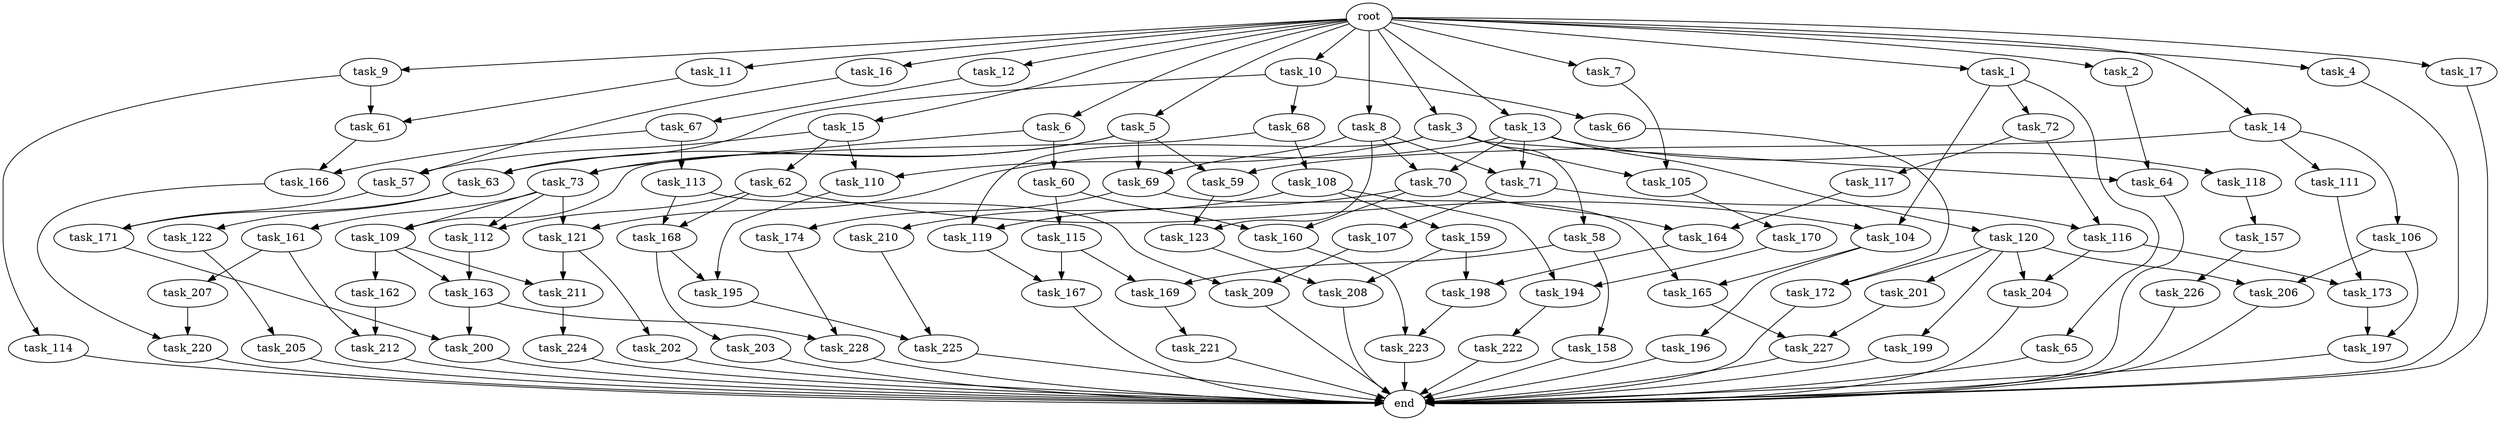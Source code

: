 digraph G {
  task_116 [size="627065225216.000000"];
  task_105 [size="1073741824000.000000"];
  task_163 [size="523986010112.000000"];
  task_15 [size="1024.000000"];
  task_212 [size="833223655424.000000"];
  task_169 [size="343597383680.000000"];
  task_207 [size="137438953472.000000"];
  task_161 [size="137438953472.000000"];
  task_173 [size="386547056640.000000"];
  task_7 [size="1024.000000"];
  task_104 [size="1005022347264.000000"];
  task_119 [size="523986010112.000000"];
  task_220 [size="841813590016.000000"];
  task_166 [size="558345748480.000000"];
  task_106 [size="309237645312.000000"];
  task_204 [size="627065225216.000000"];
  task_117 [size="77309411328.000000"];
  task_196 [size="309237645312.000000"];
  task_9 [size="1024.000000"];
  task_199 [size="549755813888.000000"];
  task_112 [size="833223655424.000000"];
  task_206 [size="1245540515840.000000"];
  task_59 [size="523986010112.000000"];
  task_121 [size="558345748480.000000"];
  task_164 [size="343597383680.000000"];
  task_202 [size="420906795008.000000"];
  task_73 [size="910533066752.000000"];
  task_172 [size="970662608896.000000"];
  task_198 [size="1099511627776.000000"];
  task_65 [size="309237645312.000000"];
  task_222 [size="137438953472.000000"];
  task_111 [size="309237645312.000000"];
  task_159 [size="695784701952.000000"];
  task_63 [size="635655159808.000000"];
  task_68 [size="420906795008.000000"];
  task_115 [size="309237645312.000000"];
  task_58 [size="214748364800.000000"];
  task_160 [size="618475290624.000000"];
  task_61 [size="558345748480.000000"];
  task_109 [size="996432412672.000000"];
  task_167 [size="68719476736.000000"];
  task_1 [size="1024.000000"];
  task_157 [size="420906795008.000000"];
  task_11 [size="1024.000000"];
  task_210 [size="695784701952.000000"];
  task_201 [size="549755813888.000000"];
  task_69 [size="764504178688.000000"];
  task_225 [size="558345748480.000000"];
  task_171 [size="1554778161152.000000"];
  task_162 [size="309237645312.000000"];
  task_123 [size="584115552256.000000"];
  task_194 [size="1005022347264.000000"];
  task_108 [size="858993459200.000000"];
  task_62 [size="214748364800.000000"];
  task_66 [size="420906795008.000000"];
  task_205 [size="309237645312.000000"];
  task_118 [size="420906795008.000000"];
  task_195 [size="1279900254208.000000"];
  end [size="0.000000"];
  task_226 [size="309237645312.000000"];
  task_4 [size="1024.000000"];
  task_60 [size="695784701952.000000"];
  task_10 [size="1024.000000"];
  task_158 [size="309237645312.000000"];
  task_70 [size="970662608896.000000"];
  task_71 [size="970662608896.000000"];
  task_67 [size="77309411328.000000"];
  task_14 [size="1024.000000"];
  task_12 [size="1024.000000"];
  task_13 [size="1024.000000"];
  task_223 [size="936302870528.000000"];
  task_174 [size="309237645312.000000"];
  task_3 [size="1024.000000"];
  task_114 [size="420906795008.000000"];
  task_203 [size="420906795008.000000"];
  task_6 [size="1024.000000"];
  task_64 [size="352187318272.000000"];
  task_168 [size="773094113280.000000"];
  task_2 [size="1024.000000"];
  task_209 [size="154618822656.000000"];
  task_221 [size="549755813888.000000"];
  task_197 [size="1116691496960.000000"];
  task_57 [size="352187318272.000000"];
  task_107 [size="549755813888.000000"];
  task_72 [size="309237645312.000000"];
  task_211 [size="730144440320.000000"];
  task_170 [size="34359738368.000000"];
  task_227 [size="1408749273088.000000"];
  task_17 [size="1024.000000"];
  task_165 [size="618475290624.000000"];
  task_120 [size="420906795008.000000"];
  task_200 [size="970662608896.000000"];
  root [size="0.000000"];
  task_228 [size="1279900254208.000000"];
  task_208 [size="764504178688.000000"];
  task_8 [size="1024.000000"];
  task_16 [size="1024.000000"];
  task_113 [size="420906795008.000000"];
  task_5 [size="1024.000000"];
  task_110 [size="429496729600.000000"];
  task_122 [size="695784701952.000000"];
  task_224 [size="695784701952.000000"];

  task_116 -> task_204 [size="75497472.000000"];
  task_116 -> task_173 [size="75497472.000000"];
  task_105 -> task_170 [size="33554432.000000"];
  task_163 -> task_200 [size="411041792.000000"];
  task_163 -> task_228 [size="411041792.000000"];
  task_15 -> task_110 [size="209715200.000000"];
  task_15 -> task_57 [size="209715200.000000"];
  task_15 -> task_62 [size="209715200.000000"];
  task_212 -> end [size="1.000000"];
  task_169 -> task_221 [size="536870912.000000"];
  task_207 -> task_220 [size="411041792.000000"];
  task_161 -> task_212 [size="134217728.000000"];
  task_161 -> task_207 [size="134217728.000000"];
  task_173 -> task_197 [size="411041792.000000"];
  task_7 -> task_105 [size="838860800.000000"];
  task_104 -> task_196 [size="301989888.000000"];
  task_104 -> task_165 [size="301989888.000000"];
  task_119 -> task_167 [size="33554432.000000"];
  task_220 -> end [size="1.000000"];
  task_166 -> task_220 [size="411041792.000000"];
  task_106 -> task_206 [size="679477248.000000"];
  task_106 -> task_197 [size="679477248.000000"];
  task_204 -> end [size="1.000000"];
  task_117 -> task_164 [size="33554432.000000"];
  task_196 -> end [size="1.000000"];
  task_9 -> task_114 [size="411041792.000000"];
  task_9 -> task_61 [size="411041792.000000"];
  task_199 -> end [size="1.000000"];
  task_112 -> task_163 [size="209715200.000000"];
  task_206 -> end [size="1.000000"];
  task_59 -> task_123 [size="33554432.000000"];
  task_121 -> task_202 [size="411041792.000000"];
  task_121 -> task_211 [size="411041792.000000"];
  task_164 -> task_198 [size="536870912.000000"];
  task_202 -> end [size="1.000000"];
  task_73 -> task_112 [size="134217728.000000"];
  task_73 -> task_109 [size="134217728.000000"];
  task_73 -> task_121 [size="134217728.000000"];
  task_73 -> task_161 [size="134217728.000000"];
  task_172 -> end [size="1.000000"];
  task_198 -> task_223 [size="75497472.000000"];
  task_65 -> end [size="1.000000"];
  task_222 -> end [size="1.000000"];
  task_111 -> task_173 [size="301989888.000000"];
  task_159 -> task_208 [size="536870912.000000"];
  task_159 -> task_198 [size="536870912.000000"];
  task_63 -> task_171 [size="679477248.000000"];
  task_63 -> task_122 [size="679477248.000000"];
  task_68 -> task_109 [size="838860800.000000"];
  task_68 -> task_108 [size="838860800.000000"];
  task_115 -> task_167 [size="33554432.000000"];
  task_115 -> task_169 [size="33554432.000000"];
  task_58 -> task_158 [size="301989888.000000"];
  task_58 -> task_169 [size="301989888.000000"];
  task_160 -> task_223 [size="838860800.000000"];
  task_61 -> task_166 [size="134217728.000000"];
  task_109 -> task_163 [size="301989888.000000"];
  task_109 -> task_162 [size="301989888.000000"];
  task_109 -> task_211 [size="301989888.000000"];
  task_167 -> end [size="1.000000"];
  task_1 -> task_65 [size="301989888.000000"];
  task_1 -> task_72 [size="301989888.000000"];
  task_1 -> task_104 [size="301989888.000000"];
  task_157 -> task_226 [size="301989888.000000"];
  task_11 -> task_61 [size="134217728.000000"];
  task_210 -> task_225 [size="411041792.000000"];
  task_201 -> task_227 [size="536870912.000000"];
  task_69 -> task_174 [size="301989888.000000"];
  task_69 -> task_165 [size="301989888.000000"];
  task_225 -> end [size="1.000000"];
  task_171 -> task_200 [size="536870912.000000"];
  task_162 -> task_212 [size="679477248.000000"];
  task_123 -> task_208 [size="209715200.000000"];
  task_194 -> task_222 [size="134217728.000000"];
  task_108 -> task_210 [size="679477248.000000"];
  task_108 -> task_194 [size="679477248.000000"];
  task_108 -> task_159 [size="679477248.000000"];
  task_62 -> task_112 [size="679477248.000000"];
  task_62 -> task_168 [size="679477248.000000"];
  task_62 -> task_104 [size="679477248.000000"];
  task_66 -> task_172 [size="411041792.000000"];
  task_205 -> end [size="1.000000"];
  task_118 -> task_157 [size="411041792.000000"];
  task_195 -> task_225 [size="134217728.000000"];
  task_226 -> end [size="1.000000"];
  task_4 -> end [size="1.000000"];
  task_60 -> task_160 [size="301989888.000000"];
  task_60 -> task_115 [size="301989888.000000"];
  task_10 -> task_63 [size="411041792.000000"];
  task_10 -> task_66 [size="411041792.000000"];
  task_10 -> task_68 [size="411041792.000000"];
  task_158 -> end [size="1.000000"];
  task_70 -> task_164 [size="301989888.000000"];
  task_70 -> task_119 [size="301989888.000000"];
  task_70 -> task_160 [size="301989888.000000"];
  task_71 -> task_116 [size="536870912.000000"];
  task_71 -> task_107 [size="536870912.000000"];
  task_67 -> task_166 [size="411041792.000000"];
  task_67 -> task_113 [size="411041792.000000"];
  task_14 -> task_59 [size="301989888.000000"];
  task_14 -> task_106 [size="301989888.000000"];
  task_14 -> task_111 [size="301989888.000000"];
  task_12 -> task_67 [size="75497472.000000"];
  task_13 -> task_118 [size="411041792.000000"];
  task_13 -> task_120 [size="411041792.000000"];
  task_13 -> task_70 [size="411041792.000000"];
  task_13 -> task_121 [size="411041792.000000"];
  task_13 -> task_71 [size="411041792.000000"];
  task_223 -> end [size="1.000000"];
  task_174 -> task_228 [size="838860800.000000"];
  task_3 -> task_58 [size="209715200.000000"];
  task_3 -> task_110 [size="209715200.000000"];
  task_3 -> task_64 [size="209715200.000000"];
  task_3 -> task_105 [size="209715200.000000"];
  task_3 -> task_119 [size="209715200.000000"];
  task_114 -> end [size="1.000000"];
  task_203 -> end [size="1.000000"];
  task_6 -> task_60 [size="679477248.000000"];
  task_6 -> task_73 [size="679477248.000000"];
  task_64 -> end [size="1.000000"];
  task_168 -> task_195 [size="411041792.000000"];
  task_168 -> task_203 [size="411041792.000000"];
  task_2 -> task_64 [size="134217728.000000"];
  task_209 -> end [size="1.000000"];
  task_221 -> end [size="1.000000"];
  task_197 -> end [size="1.000000"];
  task_57 -> task_171 [size="838860800.000000"];
  task_107 -> task_209 [size="75497472.000000"];
  task_72 -> task_116 [size="75497472.000000"];
  task_72 -> task_117 [size="75497472.000000"];
  task_211 -> task_224 [size="679477248.000000"];
  task_170 -> task_194 [size="301989888.000000"];
  task_227 -> end [size="1.000000"];
  task_17 -> end [size="1.000000"];
  task_165 -> task_227 [size="838860800.000000"];
  task_120 -> task_206 [size="536870912.000000"];
  task_120 -> task_204 [size="536870912.000000"];
  task_120 -> task_201 [size="536870912.000000"];
  task_120 -> task_172 [size="536870912.000000"];
  task_120 -> task_199 [size="536870912.000000"];
  task_200 -> end [size="1.000000"];
  root -> task_13 [size="1.000000"];
  root -> task_17 [size="1.000000"];
  root -> task_3 [size="1.000000"];
  root -> task_4 [size="1.000000"];
  root -> task_11 [size="1.000000"];
  root -> task_15 [size="1.000000"];
  root -> task_10 [size="1.000000"];
  root -> task_6 [size="1.000000"];
  root -> task_9 [size="1.000000"];
  root -> task_8 [size="1.000000"];
  root -> task_2 [size="1.000000"];
  root -> task_1 [size="1.000000"];
  root -> task_5 [size="1.000000"];
  root -> task_7 [size="1.000000"];
  root -> task_16 [size="1.000000"];
  root -> task_14 [size="1.000000"];
  root -> task_12 [size="1.000000"];
  task_228 -> end [size="1.000000"];
  task_208 -> end [size="1.000000"];
  task_8 -> task_69 [size="536870912.000000"];
  task_8 -> task_123 [size="536870912.000000"];
  task_8 -> task_70 [size="536870912.000000"];
  task_8 -> task_71 [size="536870912.000000"];
  task_16 -> task_57 [size="134217728.000000"];
  task_113 -> task_168 [size="75497472.000000"];
  task_113 -> task_209 [size="75497472.000000"];
  task_5 -> task_63 [size="209715200.000000"];
  task_5 -> task_73 [size="209715200.000000"];
  task_5 -> task_59 [size="209715200.000000"];
  task_5 -> task_69 [size="209715200.000000"];
  task_110 -> task_195 [size="838860800.000000"];
  task_122 -> task_205 [size="301989888.000000"];
  task_224 -> end [size="1.000000"];
}
